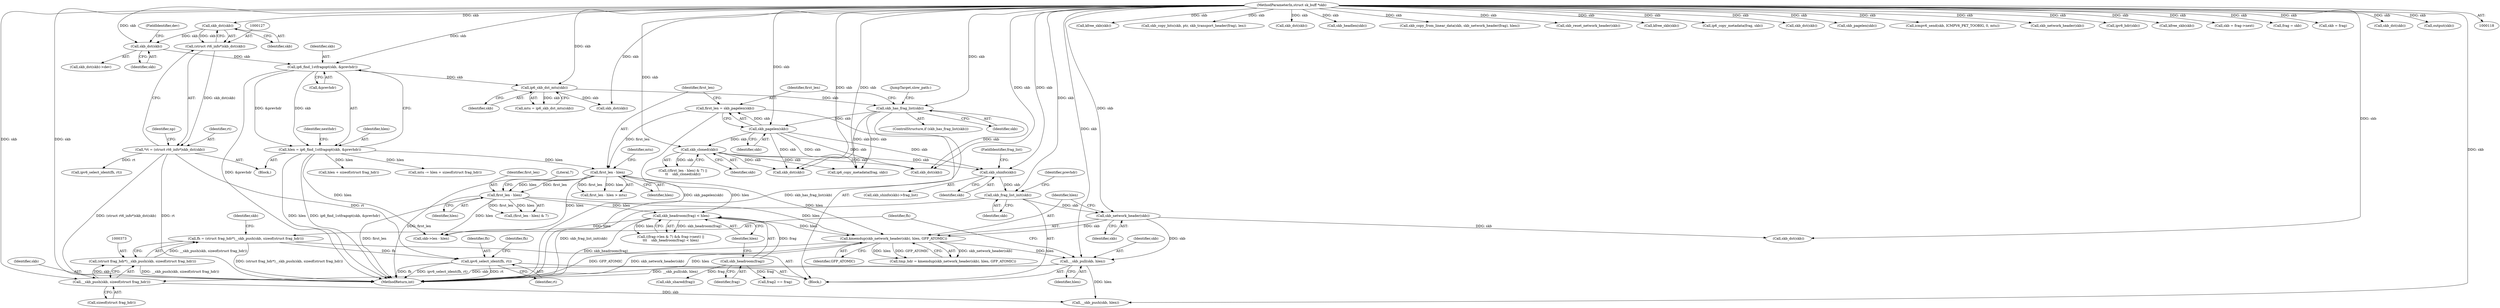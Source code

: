 digraph "0_linux_87c48fa3b4630905f98268dde838ee43626a060c_1@pointer" {
"1000388" [label="(Call,ipv6_select_ident(fh, rt))"];
"1000370" [label="(Call,fh = (struct frag_hdr*)__skb_push(skb, sizeof(struct frag_hdr)))"];
"1000372" [label="(Call,(struct frag_hdr*)__skb_push(skb, sizeof(struct frag_hdr)))"];
"1000374" [label="(Call,__skb_push(skb, sizeof(struct frag_hdr)))"];
"1000367" [label="(Call,__skb_pull(skb, hlen))"];
"1000350" [label="(Call,skb_network_header(skb))"];
"1000341" [label="(Call,skb_frag_list_init(skb))"];
"1000338" [label="(Call,skb_shinfo(skb))"];
"1000271" [label="(Call,skb_cloned(skb))"];
"1000255" [label="(Call,skb_pagelen(skb))"];
"1000249" [label="(Call,skb_has_frag_list(skb))"];
"1000186" [label="(Call,ip6_skb_dst_mtu(skb))"];
"1000176" [label="(Call,ip6_find_1stfragopt(skb, &prevhdr))"];
"1000171" [label="(Call,skb_dst(skb))"];
"1000128" [label="(Call,skb_dst(skb))"];
"1000119" [label="(MethodParameterIn,struct sk_buff *skb)"];
"1000349" [label="(Call,kmemdup(skb_network_header(skb), hlen, GFP_ATOMIC))"];
"1000267" [label="(Call,first_len - hlen)"];
"1000261" [label="(Call,first_len - hlen)"];
"1000253" [label="(Call,first_len = skb_pagelen(skb))"];
"1000174" [label="(Call,hlen = ip6_find_1stfragopt(skb, &prevhdr))"];
"1000292" [label="(Call,skb_headroom(frag) < hlen)"];
"1000293" [label="(Call,skb_headroom(frag))"];
"1000124" [label="(Call,*rt = (struct rt6_info*)skb_dst(skb))"];
"1000126" [label="(Call,(struct rt6_info*)skb_dst(skb))"];
"1000643" [label="(Call,skb->len - hlen)"];
"1000177" [label="(Identifier,skb)"];
"1000254" [label="(Identifier,first_len)"];
"1000868" [label="(Call,kfree_skb(skb))"];
"1000269" [label="(Identifier,hlen)"];
"1000170" [label="(Call,skb_dst(skb)->dev)"];
"1000347" [label="(Call,tmp_hdr = kmemdup(skb_network_header(skb), hlen, GFP_ATOMIC))"];
"1000256" [label="(Identifier,skb)"];
"1000266" [label="(Call,(first_len - hlen) & 7)"];
"1000249" [label="(Call,skb_has_frag_list(skb))"];
"1000262" [label="(Identifier,first_len)"];
"1000171" [label="(Call,skb_dst(skb))"];
"1000178" [label="(Call,&prevhdr)"];
"1000794" [label="(Call,skb_copy_bits(skb, ptr, skb_transport_header(frag), len))"];
"1000129" [label="(Identifier,skb)"];
"1000370" [label="(Call,fh = (struct frag_hdr*)__skb_push(skb, sizeof(struct frag_hdr)))"];
"1000132" [label="(Identifier,np)"];
"1000337" [label="(Call,skb_shinfo(skb)->frag_list)"];
"1000865" [label="(Call,skb_dst(skb))"];
"1000422" [label="(Call,skb_headlen(skb))"];
"1000760" [label="(Call,skb_copy_from_linear_data(skb, skb_network_header(frag), hlen))"];
"1000124" [label="(Call,*rt = (struct rt6_info*)skb_dst(skb))"];
"1000371" [label="(Identifier,fh)"];
"1000271" [label="(Call,skb_cloned(skb))"];
"1000381" [label="(Call,skb_reset_network_header(skb))"];
"1000292" [label="(Call,skb_headroom(frag) < hlen)"];
"1000219" [label="(Call,kfree_skb(skb))"];
"1000176" [label="(Call,ip6_find_1stfragopt(skb, &prevhdr))"];
"1000242" [label="(Call,mtu -= hlen + sizeof(struct frag_hdr))"];
"1000393" [label="(Identifier,fh)"];
"1000529" [label="(Call,ip6_copy_metadata(frag, skb))"];
"1000125" [label="(Identifier,rt)"];
"1000173" [label="(FieldIdentifier,dev)"];
"1000128" [label="(Call,skb_dst(skb))"];
"1000205" [label="(Call,skb_dst(skb))"];
"1000352" [label="(Identifier,hlen)"];
"1000244" [label="(Call,hlen + sizeof(struct frag_hdr))"];
"1000264" [label="(Identifier,mtu)"];
"1000261" [label="(Call,first_len - hlen)"];
"1000710" [label="(Call,ip6_copy_metadata(frag, skb))"];
"1000216" [label="(Call,skb_dst(skb))"];
"1000184" [label="(Call,mtu = ip6_skb_dst_mtu(skb))"];
"1000367" [label="(Call,__skb_pull(skb, hlen))"];
"1000175" [label="(Identifier,hlen)"];
"1000250" [label="(Identifier,skb)"];
"1000376" [label="(Call,sizeof(struct frag_hdr))"];
"1000172" [label="(Identifier,skb)"];
"1000268" [label="(Identifier,first_len)"];
"1000779" [label="(Call,ipv6_select_ident(fh, rt))"];
"1000389" [label="(Identifier,fh)"];
"1000260" [label="(Call,first_len - hlen > mtu)"];
"1000345" [label="(Identifier,prevhdr)"];
"1000251" [label="(Block,)"];
"1000174" [label="(Call,hlen = ip6_find_1stfragopt(skb, &prevhdr))"];
"1000414" [label="(Call,skb_pagelen(skb))"];
"1000126" [label="(Call,(struct rt6_info*)skb_dst(skb))"];
"1000270" [label="(Literal,7)"];
"1000375" [label="(Identifier,skb)"];
"1000208" [label="(Call,icmpv6_send(skb, ICMPV6_PKT_TOOBIG, 0, mtu))"];
"1000186" [label="(Call,ip6_skb_dst_mtu(skb))"];
"1000379" [label="(Identifier,skb)"];
"1000267" [label="(Call,first_len - hlen)"];
"1000368" [label="(Identifier,skb)"];
"1000339" [label="(Identifier,skb)"];
"1000640" [label="(JumpTarget,slow_path:)"];
"1000121" [label="(Block,)"];
"1000619" [label="(Call,frag2 == frag)"];
"1000351" [label="(Identifier,skb)"];
"1000295" [label="(Identifier,hlen)"];
"1000265" [label="(Call,((first_len - hlen) & 7) ||\n\t\t    skb_cloned(skb))"];
"1000341" [label="(Call,skb_frag_list_init(skb))"];
"1000350" [label="(Call,skb_network_header(skb))"];
"1000384" [label="(Call,skb_network_header(skb))"];
"1000431" [label="(Call,ipv6_hdr(skb))"];
"1000390" [label="(Identifier,rt)"];
"1000272" [label="(Identifier,skb)"];
"1000857" [label="(Call,kfree_skb(skb))"];
"1000298" [label="(Call,skb_shared(frag))"];
"1000349" [label="(Call,kmemdup(skb_network_header(skb), hlen, GFP_ATOMIC))"];
"1000591" [label="(Call,skb = frag->next)"];
"1000598" [label="(Call,frag = skb)"];
"1000263" [label="(Identifier,hlen)"];
"1000388" [label="(Call,ipv6_select_ident(fh, rt))"];
"1000854" [label="(Call,skb_dst(skb))"];
"1000293" [label="(Call,skb_headroom(frag))"];
"1000553" [label="(Call,skb = frag)"];
"1000187" [label="(Identifier,skb)"];
"1000248" [label="(ControlStructure,if (skb_has_frag_list(skb)))"];
"1000361" [label="(Call,skb_dst(skb))"];
"1000294" [label="(Identifier,frag)"];
"1000338" [label="(Call,skb_shinfo(skb))"];
"1000342" [label="(Identifier,skb)"];
"1000369" [label="(Identifier,hlen)"];
"1000181" [label="(Identifier,nexthdr)"];
"1000253" [label="(Call,first_len = skb_pagelen(skb))"];
"1000372" [label="(Call,(struct frag_hdr*)__skb_push(skb, sizeof(struct frag_hdr)))"];
"1000374" [label="(Call,__skb_push(skb, sizeof(struct frag_hdr)))"];
"1000848" [label="(Call,skb_dst(skb))"];
"1000340" [label="(FieldIdentifier,frag_list)"];
"1000872" [label="(MethodReturn,int)"];
"1000282" [label="(Call,((frag->len & 7) && frag->next) ||\n\t\t\t    skb_headroom(frag) < hlen)"];
"1000353" [label="(Identifier,GFP_ATOMIC)"];
"1000378" [label="(Call,__skb_push(skb, hlen))"];
"1000534" [label="(Call,output(skb))"];
"1000255" [label="(Call,skb_pagelen(skb))"];
"1000702" [label="(Call,skb_dst(skb))"];
"1000119" [label="(MethodParameterIn,struct sk_buff *skb)"];
"1000388" -> "1000251"  [label="AST: "];
"1000388" -> "1000390"  [label="CFG: "];
"1000389" -> "1000388"  [label="AST: "];
"1000390" -> "1000388"  [label="AST: "];
"1000393" -> "1000388"  [label="CFG: "];
"1000388" -> "1000872"  [label="DDG: fh"];
"1000388" -> "1000872"  [label="DDG: ipv6_select_ident(fh, rt)"];
"1000388" -> "1000872"  [label="DDG: rt"];
"1000370" -> "1000388"  [label="DDG: fh"];
"1000124" -> "1000388"  [label="DDG: rt"];
"1000370" -> "1000251"  [label="AST: "];
"1000370" -> "1000372"  [label="CFG: "];
"1000371" -> "1000370"  [label="AST: "];
"1000372" -> "1000370"  [label="AST: "];
"1000379" -> "1000370"  [label="CFG: "];
"1000370" -> "1000872"  [label="DDG: (struct frag_hdr*)__skb_push(skb, sizeof(struct frag_hdr))"];
"1000372" -> "1000370"  [label="DDG: __skb_push(skb, sizeof(struct frag_hdr))"];
"1000372" -> "1000374"  [label="CFG: "];
"1000373" -> "1000372"  [label="AST: "];
"1000374" -> "1000372"  [label="AST: "];
"1000372" -> "1000872"  [label="DDG: __skb_push(skb, sizeof(struct frag_hdr))"];
"1000374" -> "1000372"  [label="DDG: skb"];
"1000374" -> "1000376"  [label="CFG: "];
"1000375" -> "1000374"  [label="AST: "];
"1000376" -> "1000374"  [label="AST: "];
"1000367" -> "1000374"  [label="DDG: skb"];
"1000119" -> "1000374"  [label="DDG: skb"];
"1000374" -> "1000378"  [label="DDG: skb"];
"1000367" -> "1000251"  [label="AST: "];
"1000367" -> "1000369"  [label="CFG: "];
"1000368" -> "1000367"  [label="AST: "];
"1000369" -> "1000367"  [label="AST: "];
"1000371" -> "1000367"  [label="CFG: "];
"1000367" -> "1000872"  [label="DDG: __skb_pull(skb, hlen)"];
"1000350" -> "1000367"  [label="DDG: skb"];
"1000119" -> "1000367"  [label="DDG: skb"];
"1000349" -> "1000367"  [label="DDG: hlen"];
"1000367" -> "1000378"  [label="DDG: hlen"];
"1000350" -> "1000349"  [label="AST: "];
"1000350" -> "1000351"  [label="CFG: "];
"1000351" -> "1000350"  [label="AST: "];
"1000352" -> "1000350"  [label="CFG: "];
"1000350" -> "1000349"  [label="DDG: skb"];
"1000341" -> "1000350"  [label="DDG: skb"];
"1000119" -> "1000350"  [label="DDG: skb"];
"1000350" -> "1000361"  [label="DDG: skb"];
"1000341" -> "1000251"  [label="AST: "];
"1000341" -> "1000342"  [label="CFG: "];
"1000342" -> "1000341"  [label="AST: "];
"1000345" -> "1000341"  [label="CFG: "];
"1000341" -> "1000872"  [label="DDG: skb_frag_list_init(skb)"];
"1000338" -> "1000341"  [label="DDG: skb"];
"1000119" -> "1000341"  [label="DDG: skb"];
"1000338" -> "1000337"  [label="AST: "];
"1000338" -> "1000339"  [label="CFG: "];
"1000339" -> "1000338"  [label="AST: "];
"1000340" -> "1000338"  [label="CFG: "];
"1000271" -> "1000338"  [label="DDG: skb"];
"1000255" -> "1000338"  [label="DDG: skb"];
"1000119" -> "1000338"  [label="DDG: skb"];
"1000271" -> "1000265"  [label="AST: "];
"1000271" -> "1000272"  [label="CFG: "];
"1000272" -> "1000271"  [label="AST: "];
"1000265" -> "1000271"  [label="CFG: "];
"1000271" -> "1000265"  [label="DDG: skb"];
"1000255" -> "1000271"  [label="DDG: skb"];
"1000119" -> "1000271"  [label="DDG: skb"];
"1000271" -> "1000702"  [label="DDG: skb"];
"1000271" -> "1000710"  [label="DDG: skb"];
"1000271" -> "1000854"  [label="DDG: skb"];
"1000255" -> "1000253"  [label="AST: "];
"1000255" -> "1000256"  [label="CFG: "];
"1000256" -> "1000255"  [label="AST: "];
"1000253" -> "1000255"  [label="CFG: "];
"1000255" -> "1000253"  [label="DDG: skb"];
"1000249" -> "1000255"  [label="DDG: skb"];
"1000119" -> "1000255"  [label="DDG: skb"];
"1000255" -> "1000702"  [label="DDG: skb"];
"1000255" -> "1000710"  [label="DDG: skb"];
"1000255" -> "1000854"  [label="DDG: skb"];
"1000249" -> "1000248"  [label="AST: "];
"1000249" -> "1000250"  [label="CFG: "];
"1000250" -> "1000249"  [label="AST: "];
"1000254" -> "1000249"  [label="CFG: "];
"1000640" -> "1000249"  [label="CFG: "];
"1000249" -> "1000872"  [label="DDG: skb_has_frag_list(skb)"];
"1000186" -> "1000249"  [label="DDG: skb"];
"1000119" -> "1000249"  [label="DDG: skb"];
"1000249" -> "1000702"  [label="DDG: skb"];
"1000249" -> "1000710"  [label="DDG: skb"];
"1000249" -> "1000854"  [label="DDG: skb"];
"1000186" -> "1000184"  [label="AST: "];
"1000186" -> "1000187"  [label="CFG: "];
"1000187" -> "1000186"  [label="AST: "];
"1000184" -> "1000186"  [label="CFG: "];
"1000186" -> "1000184"  [label="DDG: skb"];
"1000176" -> "1000186"  [label="DDG: skb"];
"1000119" -> "1000186"  [label="DDG: skb"];
"1000186" -> "1000205"  [label="DDG: skb"];
"1000176" -> "1000174"  [label="AST: "];
"1000176" -> "1000178"  [label="CFG: "];
"1000177" -> "1000176"  [label="AST: "];
"1000178" -> "1000176"  [label="AST: "];
"1000174" -> "1000176"  [label="CFG: "];
"1000176" -> "1000872"  [label="DDG: &prevhdr"];
"1000176" -> "1000174"  [label="DDG: skb"];
"1000176" -> "1000174"  [label="DDG: &prevhdr"];
"1000171" -> "1000176"  [label="DDG: skb"];
"1000119" -> "1000176"  [label="DDG: skb"];
"1000171" -> "1000170"  [label="AST: "];
"1000171" -> "1000172"  [label="CFG: "];
"1000172" -> "1000171"  [label="AST: "];
"1000173" -> "1000171"  [label="CFG: "];
"1000128" -> "1000171"  [label="DDG: skb"];
"1000119" -> "1000171"  [label="DDG: skb"];
"1000128" -> "1000126"  [label="AST: "];
"1000128" -> "1000129"  [label="CFG: "];
"1000129" -> "1000128"  [label="AST: "];
"1000126" -> "1000128"  [label="CFG: "];
"1000128" -> "1000126"  [label="DDG: skb"];
"1000119" -> "1000128"  [label="DDG: skb"];
"1000119" -> "1000118"  [label="AST: "];
"1000119" -> "1000872"  [label="DDG: skb"];
"1000119" -> "1000205"  [label="DDG: skb"];
"1000119" -> "1000208"  [label="DDG: skb"];
"1000119" -> "1000216"  [label="DDG: skb"];
"1000119" -> "1000219"  [label="DDG: skb"];
"1000119" -> "1000361"  [label="DDG: skb"];
"1000119" -> "1000378"  [label="DDG: skb"];
"1000119" -> "1000381"  [label="DDG: skb"];
"1000119" -> "1000384"  [label="DDG: skb"];
"1000119" -> "1000414"  [label="DDG: skb"];
"1000119" -> "1000422"  [label="DDG: skb"];
"1000119" -> "1000431"  [label="DDG: skb"];
"1000119" -> "1000529"  [label="DDG: skb"];
"1000119" -> "1000534"  [label="DDG: skb"];
"1000119" -> "1000553"  [label="DDG: skb"];
"1000119" -> "1000591"  [label="DDG: skb"];
"1000119" -> "1000598"  [label="DDG: skb"];
"1000119" -> "1000702"  [label="DDG: skb"];
"1000119" -> "1000710"  [label="DDG: skb"];
"1000119" -> "1000760"  [label="DDG: skb"];
"1000119" -> "1000794"  [label="DDG: skb"];
"1000119" -> "1000848"  [label="DDG: skb"];
"1000119" -> "1000854"  [label="DDG: skb"];
"1000119" -> "1000857"  [label="DDG: skb"];
"1000119" -> "1000865"  [label="DDG: skb"];
"1000119" -> "1000868"  [label="DDG: skb"];
"1000349" -> "1000347"  [label="AST: "];
"1000349" -> "1000353"  [label="CFG: "];
"1000352" -> "1000349"  [label="AST: "];
"1000353" -> "1000349"  [label="AST: "];
"1000347" -> "1000349"  [label="CFG: "];
"1000349" -> "1000872"  [label="DDG: GFP_ATOMIC"];
"1000349" -> "1000872"  [label="DDG: skb_network_header(skb)"];
"1000349" -> "1000872"  [label="DDG: hlen"];
"1000349" -> "1000347"  [label="DDG: skb_network_header(skb)"];
"1000349" -> "1000347"  [label="DDG: hlen"];
"1000349" -> "1000347"  [label="DDG: GFP_ATOMIC"];
"1000267" -> "1000349"  [label="DDG: hlen"];
"1000261" -> "1000349"  [label="DDG: hlen"];
"1000292" -> "1000349"  [label="DDG: hlen"];
"1000267" -> "1000266"  [label="AST: "];
"1000267" -> "1000269"  [label="CFG: "];
"1000268" -> "1000267"  [label="AST: "];
"1000269" -> "1000267"  [label="AST: "];
"1000270" -> "1000267"  [label="CFG: "];
"1000267" -> "1000872"  [label="DDG: first_len"];
"1000267" -> "1000266"  [label="DDG: first_len"];
"1000267" -> "1000266"  [label="DDG: hlen"];
"1000261" -> "1000267"  [label="DDG: first_len"];
"1000261" -> "1000267"  [label="DDG: hlen"];
"1000267" -> "1000292"  [label="DDG: hlen"];
"1000267" -> "1000643"  [label="DDG: hlen"];
"1000261" -> "1000260"  [label="AST: "];
"1000261" -> "1000263"  [label="CFG: "];
"1000262" -> "1000261"  [label="AST: "];
"1000263" -> "1000261"  [label="AST: "];
"1000264" -> "1000261"  [label="CFG: "];
"1000261" -> "1000872"  [label="DDG: first_len"];
"1000261" -> "1000260"  [label="DDG: first_len"];
"1000261" -> "1000260"  [label="DDG: hlen"];
"1000253" -> "1000261"  [label="DDG: first_len"];
"1000174" -> "1000261"  [label="DDG: hlen"];
"1000261" -> "1000292"  [label="DDG: hlen"];
"1000261" -> "1000643"  [label="DDG: hlen"];
"1000253" -> "1000251"  [label="AST: "];
"1000254" -> "1000253"  [label="AST: "];
"1000262" -> "1000253"  [label="CFG: "];
"1000253" -> "1000872"  [label="DDG: skb_pagelen(skb)"];
"1000174" -> "1000121"  [label="AST: "];
"1000175" -> "1000174"  [label="AST: "];
"1000181" -> "1000174"  [label="CFG: "];
"1000174" -> "1000872"  [label="DDG: ip6_find_1stfragopt(skb, &prevhdr)"];
"1000174" -> "1000872"  [label="DDG: hlen"];
"1000174" -> "1000242"  [label="DDG: hlen"];
"1000174" -> "1000244"  [label="DDG: hlen"];
"1000174" -> "1000643"  [label="DDG: hlen"];
"1000292" -> "1000282"  [label="AST: "];
"1000292" -> "1000295"  [label="CFG: "];
"1000293" -> "1000292"  [label="AST: "];
"1000295" -> "1000292"  [label="AST: "];
"1000282" -> "1000292"  [label="CFG: "];
"1000292" -> "1000872"  [label="DDG: skb_headroom(frag)"];
"1000292" -> "1000282"  [label="DDG: skb_headroom(frag)"];
"1000292" -> "1000282"  [label="DDG: hlen"];
"1000293" -> "1000292"  [label="DDG: frag"];
"1000292" -> "1000643"  [label="DDG: hlen"];
"1000293" -> "1000294"  [label="CFG: "];
"1000294" -> "1000293"  [label="AST: "];
"1000295" -> "1000293"  [label="CFG: "];
"1000293" -> "1000298"  [label="DDG: frag"];
"1000293" -> "1000619"  [label="DDG: frag"];
"1000124" -> "1000121"  [label="AST: "];
"1000124" -> "1000126"  [label="CFG: "];
"1000125" -> "1000124"  [label="AST: "];
"1000126" -> "1000124"  [label="AST: "];
"1000132" -> "1000124"  [label="CFG: "];
"1000124" -> "1000872"  [label="DDG: (struct rt6_info*)skb_dst(skb)"];
"1000124" -> "1000872"  [label="DDG: rt"];
"1000126" -> "1000124"  [label="DDG: skb_dst(skb)"];
"1000124" -> "1000779"  [label="DDG: rt"];
"1000127" -> "1000126"  [label="AST: "];
}
